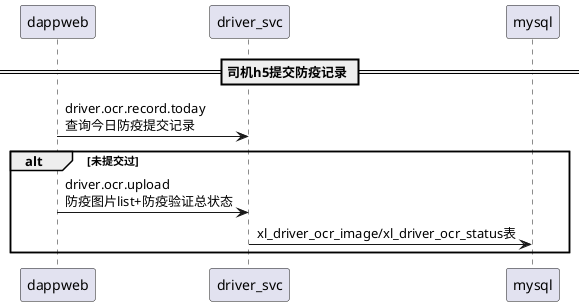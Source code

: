 @startuml
== 司机h5提交防疫记录 ==

dappweb -> driver_svc: driver.ocr.record.today\n查询今日防疫提交记录

alt 未提交过
dappweb -> driver_svc: driver.ocr.upload\n防疫图片list+防疫验证总状态

driver_svc -> mysql: xl_driver_ocr_image/xl_driver_ocr_status表
end
@enduml

